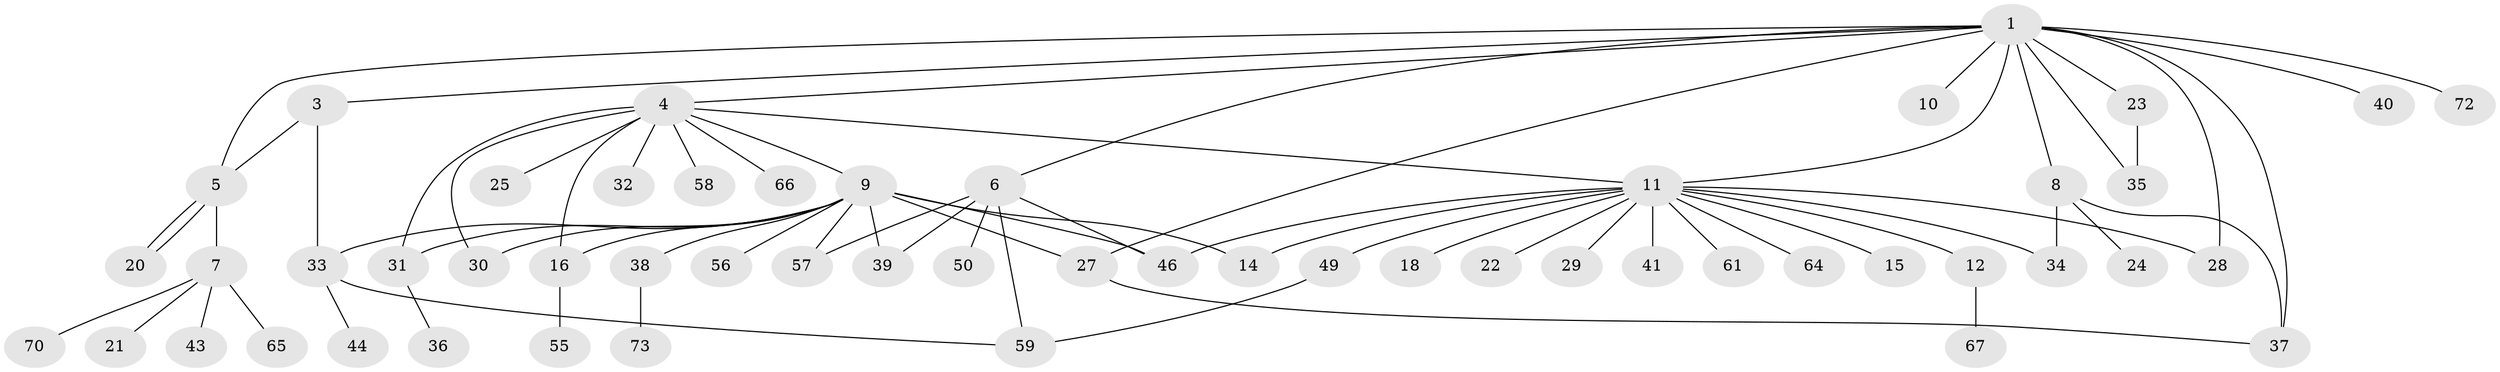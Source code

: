 // original degree distribution, {9: 0.0136986301369863, 7: 0.0136986301369863, 3: 0.1095890410958904, 11: 0.0273972602739726, 6: 0.0273972602739726, 4: 0.0821917808219178, 5: 0.0136986301369863, 2: 0.2465753424657534, 16: 0.0136986301369863, 1: 0.4520547945205479}
// Generated by graph-tools (version 1.1) at 2025/11/02/27/25 16:11:16]
// undirected, 54 vertices, 73 edges
graph export_dot {
graph [start="1"]
  node [color=gray90,style=filled];
  1 [super="+2"];
  3;
  4 [super="+19"];
  5 [super="+13"];
  6 [super="+17"];
  7 [super="+60"];
  8 [super="+51"];
  9 [super="+47"];
  10 [super="+62"];
  11 [super="+26"];
  12;
  14;
  15;
  16 [super="+71"];
  18;
  20;
  21;
  22;
  23;
  24;
  25;
  27 [super="+68"];
  28 [super="+42"];
  29;
  30 [super="+54"];
  31;
  32;
  33 [super="+53"];
  34 [super="+45"];
  35 [super="+52"];
  36;
  37 [super="+48"];
  38;
  39;
  40;
  41;
  43;
  44;
  46;
  49;
  50;
  55;
  56;
  57 [super="+69"];
  58;
  59 [super="+63"];
  61;
  64;
  65;
  66;
  67;
  70;
  72;
  73;
  1 -- 4;
  1 -- 6;
  1 -- 10;
  1 -- 11;
  1 -- 23;
  1 -- 27;
  1 -- 37;
  1 -- 40;
  1 -- 35;
  1 -- 3;
  1 -- 5;
  1 -- 8;
  1 -- 72;
  1 -- 28;
  3 -- 5;
  3 -- 33;
  4 -- 9;
  4 -- 11;
  4 -- 16;
  4 -- 25;
  4 -- 30;
  4 -- 31;
  4 -- 32;
  4 -- 58;
  4 -- 66;
  5 -- 7;
  5 -- 20;
  5 -- 20;
  6 -- 57;
  6 -- 50;
  6 -- 39;
  6 -- 59;
  6 -- 46;
  7 -- 21;
  7 -- 43;
  7 -- 65;
  7 -- 70;
  8 -- 24;
  8 -- 34;
  8 -- 37;
  9 -- 14;
  9 -- 16;
  9 -- 31;
  9 -- 33;
  9 -- 38;
  9 -- 46;
  9 -- 56;
  9 -- 57;
  9 -- 39;
  9 -- 27;
  9 -- 30;
  11 -- 12;
  11 -- 14;
  11 -- 15;
  11 -- 18;
  11 -- 22;
  11 -- 28;
  11 -- 29;
  11 -- 41;
  11 -- 46;
  11 -- 49;
  11 -- 61;
  11 -- 64;
  11 -- 34;
  12 -- 67;
  16 -- 55;
  23 -- 35;
  27 -- 37;
  31 -- 36;
  33 -- 44;
  33 -- 59;
  38 -- 73;
  49 -- 59;
}
